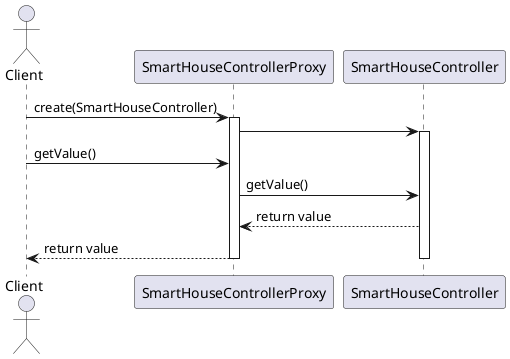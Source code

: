 @startuml ProxySequenceDiagram

actor Client

Client->SmartHouseControllerProxy: create(SmartHouseController)
activate SmartHouseControllerProxy

SmartHouseControllerProxy -> SmartHouseController
activate SmartHouseController

Client->SmartHouseControllerProxy: getValue()
SmartHouseControllerProxy->SmartHouseController:getValue()

SmartHouseController --> SmartHouseControllerProxy: return value
SmartHouseControllerProxy-->Client: return value

deactivate SmartHouseController
deactivate SmartHouseControllerProxy

@enduml